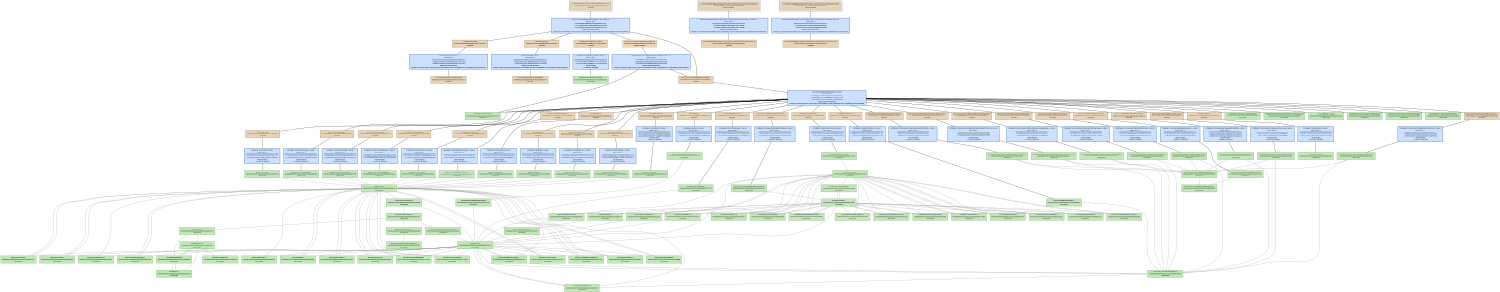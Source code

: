 digraph CocoaEventBridge {
   size = "10.000000,8.500000";
   concentrate = false;

   node [ shape = box, style = filled, color = "0.3 0.5 0.6", fillcolor = "0.3 0.2 0.9", fontname = "Monaco", fontsize = "9" ];
   n00001 [ label = "Development/CocoaEventBridge.mexmac.app\n20ce4baa96b7abb612eb6bdae2d57a17\nMissing", color = "0.1 0.5 0.5", fillcolor = "0.1 0.2 0.9", peripheries = 3 ];
   n00002 [ label = "Contents/Info.plist\n29ed70409e2059999a0ae18a71e73a57\nMissing", color = "0.1 0.5 0.5", fillcolor = "0.1 0.2 0.9" ];
   n00003 [ label = "CocoaEventBridge.build/Info.plist\n00000000000000000000000000000000\nMissing", color = "0.1 0.5 0.5", fillcolor = "0.1 0.2 0.9" ];
   n00004 [ label = "Contents/PkgInfo\n7f0003e705421eb3bf490927e79a3095\nMissing", color = "0.1 0.5 0.5", fillcolor = "0.1 0.2 0.9" ];
   n00005 [ label = "CocoaEventBridge.build/PkgInfo\n00000000000000000000000000000000\nMissing", color = "0.1 0.5 0.5", fillcolor = "0.1 0.2 0.9" ];
   n00006 [ label = "English.lproj/InfoPlist.strings\n701801e9f6d55dffd48c133108734f28\nMissing", color = "0.1 0.5 0.5", fillcolor = "0.1 0.2 0.9" ];
   n00007 [ label = "English.lproj/InfoPlist.strings\n00000000434c45840000000000000228\nUpToDate" ];
   n00008 [ label = "ppc/PsychError.o\na22350b95ec9d1e7172d6ee73fb8e883\nMissing", color = "0.1 0.5 0.5", fillcolor = "0.1 0.2 0.9" ];
   n00009 [ label = "Base/PsychError.c\n00000000434c4585000000000000563d\nUpToDate" ];
   n00010 [ label = "ppc/PsychRegisterProject.o\n1b913949cccc0c5dd168ccda21db0b36\nMissing", color = "0.1 0.5 0.5", fillcolor = "0.1 0.2 0.9" ];
   n00011 [ label = "Base/PsychRegisterProject.c\n00000000434c458500000000000012e6\nUpToDate" ];
   n00012 [ label = "ppc/PsychHelp.o\n170c326c6b575eaac84a5e81fdebd526\nMissing", color = "0.1 0.5 0.5", fillcolor = "0.1 0.2 0.9" ];
   n00013 [ label = "Base/PsychHelp.c\n00000000434c811d00000000000005b8\nUpToDate" ];
   n00014 [ label = "ppc/MiniBox.o\n5cca4992eb82c8d691cfcd5a9302fb20\nMissing", color = "0.1 0.5 0.5", fillcolor = "0.1 0.2 0.9" ];
   n00015 [ label = "Base/MiniBox.c\n00000000434c45850000000000000f4f\nUpToDate" ];
   n00016 [ label = "ppc/PsychMemory.o\nbd346f587d817162aaaa63a7c4c74806\nMissing", color = "0.1 0.5 0.5", fillcolor = "0.1 0.2 0.9" ];
   n00017 [ label = "Base/PsychMemory.c\n00000000434ca96200000000000003a4\nUpToDate" ];
   n00018 [ label = "ppc/ProjectTable.o\n1896107b0b6eaf4813cede1588ca403c\nMissing", color = "0.1 0.5 0.5", fillcolor = "0.1 0.2 0.9" ];
   n00019 [ label = "Base/ProjectTable.c\n00000000434c4585000000000000023a\nUpToDate" ];
   n00020 [ label = "ppc/PsychInit.o\n50bc90f3d05872befecd09bc6d07b82d\nMissing", color = "0.1 0.5 0.5", fillcolor = "0.1 0.2 0.9" ];
   n00021 [ label = "Base/PsychInit.c\n00000000434c45850000000000000759\nUpToDate" ];
   n00022 [ label = "ppc/PsychTimeGlue.o\n332caee6422e384006ae25adf3f35932\nMissing", color = "0.1 0.5 0.5", fillcolor = "0.1 0.2 0.9" ];
   n00023 [ label = "Base/PsychTimeGlue.c\n000000004355ef98000000000000157f\nUpToDate" ];
   n00024 [ label = "ppc/PsychStructGlue.o\nc714dd2fed5c61b7072afdddc800b7f3\nMissing", color = "0.1 0.5 0.5", fillcolor = "0.1 0.2 0.9" ];
   n00025 [ label = "Base/PsychStructGlue.c\n00000000434c45850000000000002bb8\nUpToDate" ];
   n00026 [ label = "ppc/PsychVersioning.o\n109d86f899aee0347c8f9a9daf97411a\nMissing", color = "0.1 0.5 0.5", fillcolor = "0.1 0.2 0.9" ];
   n00027 [ label = "Base/PsychVersioning.c\n000000004355688200000000000014ee\nUpToDate" ];
   n00028 [ label = "ppc/MODULEVersion.o\nb6fc28f5a472b66e9878a6d7b891fa7f\nMissing", color = "0.1 0.5 0.5", fillcolor = "0.1 0.2 0.9" ];
   n00029 [ label = "Screen/MODULEVersion.c\n000000004354a112000000000000124e\nUpToDate" ];
   n00030 [ label = "ppc/PsychScriptingGlue.o\nd19eb0a6fe876761867ce52d65076fdb\nMissing", color = "0.1 0.5 0.5", fillcolor = "0.1 0.2 0.9" ];
   n00031 [ label = "Base/PsychScriptingGlue.c\n00000000434c458500000000000105c5\nUpToDate" ];
   n00032 [ label = "ppc/mexversion.o\ncf8581c2c56a7fb4a40172ea465367b1\nMissing", color = "0.1 0.5 0.5", fillcolor = "0.1 0.2 0.9" ];
   n00033 [ label = "src/mexversion.c\n000000004332d94600000000000002d2\nUpToDate" ];
   n00034 [ label = "ppc/RegisterProject.o\nbde0337140effc83fccc843a789117fd\nMissing", color = "0.1 0.5 0.5", fillcolor = "0.1 0.2 0.9" ];
   n00035 [ label = "GetChar/RegisterProject.c\n00000000434c45850000000000000617\nUpToDate" ];
   n00036 [ label = "ppc/Events.o\n674d4d60c196395beefee22ceefe009d\nMissing", color = "0.1 0.5 0.5", fillcolor = "0.1 0.2 0.9" ];
   n00037 [ label = "OS9ToolboxFragments/Events.c\n00000000434c458500000000000005e9\nUpToDate" ];
   n00038 [ label = "ppc/PsychAuthors.o\n1162a8b55abf76b9130899df6d7dbf56\nMissing", color = "0.1 0.5 0.5", fillcolor = "0.1 0.2 0.9" ];
   n00039 [ label = "Base/PsychAuthors.c\n00000000434c81430000000000000d3b\nUpToDate" ];
   n00040 [ label = "ppc/CocoaEventBridgeHelpers.o\nbcec84ea5736ea1593b90d69041ff06d\nMissing", color = "0.1 0.5 0.5", fillcolor = "0.1 0.2 0.9" ];
   n00041 [ label = "GetChar/CocoaEventBridgeHelpers.c\n00000000434c4585000000000000187b\nUpToDate" ];
   n00042 [ label = "ppc/COCOAEVENTBRIDGEGetChar.o\n05a6fc20acdd7bdc183c397718642031\nMissing", color = "0.1 0.5 0.5", fillcolor = "0.1 0.2 0.9" ];
   n00043 [ label = "GetChar/COCOAEVENTBRIDGEGetChar.c\n00000000434c45850000000000002197\nUpToDate" ];
   n00044 [ label = "ppc/CocoaEventBridgeExitFunction.o\n64c99165918725a01bd33b1401328c1a\nMissing", color = "0.1 0.5 0.5", fillcolor = "0.1 0.2 0.9" ];
   n00045 [ label = "GetChar/CocoaEventBridgeExitFunction.c\n00000000434c458500000000000001f4\nUpToDate" ];
   n00046 [ label = "ppc/COCOAEVENTBRIDGECharAvail.o\ncd661a94b22688cfc6b7cb20e7ffb956\nMissing", color = "0.1 0.5 0.5", fillcolor = "0.1 0.2 0.9" ];
   n00047 [ label = "GetChar/COCOAEVENTBRIDGECharAvail.c\n00000000434c458500000000000006e8\nUpToDate" ];
   n00048 [ label = "ppc/COCOAEVENTBRIDGEFlushChars.o\n37d047ba671052557809605f185979e2\nMissing", color = "0.1 0.5 0.5", fillcolor = "0.1 0.2 0.9" ];
   n00049 [ label = "GetChar/COCOAEVENTBRIDGEFlushChars.c\n00000000434c458500000000000005df\nUpToDate" ];
   n00050 [ label = "ppc/COCOAEVENTBRIDGEListenForChars.o\nf0bad345c15e0f45c82d09dc3f12b0fd\nMissing", color = "0.1 0.5 0.5", fillcolor = "0.1 0.2 0.9" ];
   n00051 [ label = "GetChar/COCOAEVENTBRIDGEListenForChars.c\n00000000434c458500000000000009b1\nUpToDate" ];
   n00052 [ label = "ppc/COCOAEVENTBRIDGEStopListenForChars.o\n5ed95d766f872c946946c696b533275a\nMissing", color = "0.1 0.5 0.5", fillcolor = "0.1 0.2 0.9" ];
   n00053 [ label = "GetChar/COCOAEVENTBRIDGEStopListenForChars.c\n00000000434c45850000000000000a2f\nUpToDate" ];
   n00054 [ label = "ppc/CocoaEventBridgeSynopsis.o\nf234541ee23780067a846ca926506b59\nMissing", color = "0.1 0.5 0.5", fillcolor = "0.1 0.2 0.9" ];
   n00055 [ label = "GetChar/CocoaEventBridgeSynopsis.c\n00000000434c458500000000000005ec\nUpToDate" ];
   n00056 [ label = "ppc/COCOAEVENTBRIDGERevertKeyWindow.o\n07944fde5b7a6aaaa06895cb33fbdd59\nMissing", color = "0.1 0.5 0.5", fillcolor = "0.1 0.2 0.9" ];
   n00057 [ label = "GetChar/COCOAEVENTBRIDGERevertKeyWindow.c\n00000000434c4585000000000000053e\nUpToDate" ];
   n00058 [ label = "ppc/COCOAEVENTBRIDGEPathToBundle.o\nf62d0902e52476f5aa3d7a10752273bf\nMissing", color = "0.1 0.5 0.5", fillcolor = "0.1 0.2 0.9" ];
   n00059 [ label = "GetChar/COCOAEVENTBRIDGEPathToBundle.c\n00000000434c4585000000000000093a\nUpToDate" ];
   n00060 [ label = "MacOS/CocoaEventBridge.mexmac\na37a8be0e11b2a526a872cb71fb108c7\nMissing", color = "0.1 0.5 0.5", fillcolor = "0.1 0.2 0.9" ];
   n00061 [ label = "Frameworks/OpenGL.framework[C]\n00000000434ac55900000000000000ee\nUpToDate" ];
   n00062 [ label = "Frameworks/ApplicationServices.framework[C]\n00000000434ac53300000000000000ee\nUpToDate" ];
   n00063 [ label = "2.95.2/libstdc++.a[C]\n00000000434abb590000000000075c68\nUpToDate" ];
   n00064 [ label = "Frameworks/CoreAudio.framework[C]\n00000000434ac55b00000000000000cc\nUpToDate" ];
   n00065 [ label = "Frameworks/CoreServices.framework[C]\n00000000434ac53600000000000000ee\nUpToDate" ];
   n00066 [ label = "Frameworks/Carbon.framework[C]\n00000000434ac53300000000000000ee\nUpToDate" ];
   n00067 [ label = "mac/mexFunction.map\n000000004332d946000000000000012e\nUpToDate" ];
   n00068 [ label = "<CocoaEventBridge.build/Script-2FD6154907306666008DA6B4.sh>[A]\nb1bd235d4e6c778af6cf47c44c7d6dfc\nDepsUpdated", color = "0.1 0.5 0.5", fillcolor = "0.1 0.2 0.9", peripheries = 3 ];
   n00069 [ label = "CocoaEventBridge.build/Script-2FD6154907306666008DA6B4.sh\n00000000000000000000000000000000\nMissing", color = "0.1 0.5 0.5", fillcolor = "0.1 0.2 0.9" ];
   n00070 [ label = "<CocoaEventBridge.build/Script-2FD6154A07306666008DA6B4.sh>[A]\n574f981e69a912d222ffbea8343aa268\nDepsUpdated", color = "0.1 0.5 0.5", fillcolor = "0.1 0.2 0.9", peripheries = 3 ];
   n00071 [ label = "CocoaEventBridge.build/Script-2FD6154A07306666008DA6B4.sh\n00000000000000000000000000000000\nMissing", color = "0.1 0.5 0.5", fillcolor = "0.1 0.2 0.9" ];
   n00072 [ label = "<MacOS/CocoaEventBridge.mexmac>\n24535fa37ea7883c0a936373875f1ca8\nDepsUpdated", color = "0.1 0.5 0.5", fillcolor = "0.1 0.2 0.9", style = "filled,dashed" ];
   n00073 [ label = "Base/Psych.h\n00000000435548b60000000000000410\nUpToDate" ];
   n00074 [ label = "Base/PsychConstants.h\n00000000435548d4000000000000080d\nUpToDate" ];
   n00075 [ label = "Base/MiniBox.h\n00000000435548d400000000000004d6\nUpToDate" ];
   n00076 [ label = "Base/ProjectTable.h\n00000000435548d400000000000002f6\nUpToDate" ];
   n00077 [ label = "Base/PsychError.h\n00000000435548d40000000000001fe7\nUpToDate" ];
   n00078 [ label = "Base/PsychScriptingGlue.h\n00000000435548f30000000000001a37\nUpToDate" ];
   n00079 [ label = "Base/PsychStructGlue.h\n000000004355496c0000000000000bcc\nUpToDate" ];
   n00080 [ label = "Base/PsychCellGlue.h\n00000000434c458500000000000005c5\nUpToDate" ];
   n00081 [ label = "Base/PsychRegisterProject.h\n00000000435548d400000000000003f1\nUpToDate" ];
   n00082 [ label = "Base/PsychAuthors.h\n00000000435548d400000000000005e9\nUpToDate" ];
   n00083 [ label = "Base/PsychVersioning.h\n00000000435548f300000000000004dd\nUpToDate" ];
   n00084 [ label = "Base/PsychHelp.h\n00000000434c45850000000000000357\nUpToDate" ];
   n00085 [ label = "Base/PsychInit.h\n00000000435548f300000000000002db\nUpToDate" ];
   n00086 [ label = "Base/PsychMemory.h\n00000000435548d40000000000000473\nUpToDate" ];
   n00087 [ label = "Base/PsychTimeGlue.h\n000000004355ef010000000000000483\nUpToDate" ];
   n00088 [ label = "Base/PsychInstrument.h\n00000000435548d400000000000001a8\nUpToDate" ];
   n00089 [ label = "GetChar/RegisterProject.h\n00000000434c458500000000000001c8\nUpToDate" ];
   n00090 [ label = "Base/TimeLists.h\n00000000435548f300000000000002a9\nUpToDate" ];
   n00091 [ label = "Base/PsychIncludes.h\n00000000435548d4000000000000074c\nUpToDate" ];
   n00092 [ label = "Base/PsychPlatform.h\n00000000435548d40000000000000589\nUpToDate" ];
   n00093 [ label = "include/mex.h\n000000004332d9460000000000003742\nUpToDate" ];
   n00094 [ label = "OS9ToolboxFragments/Events.h\n00000000434c45850000000000000236\nUpToDate" ];
   n00095 [ label = "Base/PsychPlatformConstants.h\n000000004355492f000000000000070e\nUpToDate" ];
   n00096 [ label = "include/matrix.h\n000000004332d9460000000000009ff2\nUpToDate" ];
   n00097 [ label = "include/mwdebug.h\n000000004332d9460000000000002b3c\nUpToDate" ];
   n00098 [ label = "include/tmwtypes.h\n000000004332d946000000000000458d\nUpToDate" ];
   n00099 [ label = "include/mat.h\n000000004332d94600000000000023ab\nUpToDate" ];
   n00100 [ label = "Base/Psych.h\n00000000435548b60000000000000410\nUpToDate" ];
   n00101 [ label = "GetChar/CocoaEventBridge.h\n00000000434c458500000000000003ea\nUpToDate" ];
   n00102 [ label = "Screen/Screen.h\n000000004355f28e00000000000012e0\nUpToDate" ];
   n00103 [ label = "Screen/PsychRects.h\n00000000434c458500000000000005d5\nUpToDate" ];
   n00104 [ label = "Screen/ScreenTypes.h\n00000000434c458500000000000013b6\nUpToDate" ];
   n00105 [ label = "Screen/PsychVideoGlue.h\n00000000434c458500000000000005d4\nUpToDate" ];
   n00106 [ label = "Screen/PsychScreenGlue.h\n00000000434c45850000000000000d6d\nUpToDate" ];
   n00107 [ label = "Screen/PsychWindowTextGlue.h\n00000000434c458500000000000008ee\nUpToDate" ];
   n00108 [ label = "Screen/WindowBank.h\n000000004355e68c0000000000001b31\nUpToDate" ];
   n00109 [ label = "Screen/PsychWindowGlue.h\n000000004355e21f0000000000000a66\nUpToDate" ];
   n00110 [ label = "Screen/PsychTextureSupport.h\n000000004355a03b0000000000000370\nUpToDate" ];
   n00111 [ label = "Screen/PsychAlphaBlending.h\n00000000434c458500000000000004fb\nUpToDate" ];
   n00112 [ label = "Screen/ScreenArguments.h\n00000000434c45850000000000000ca3\nUpToDate" ];
   n00113 [ label = "Screen/RegisterProject.h\n00000000434c45850000000000000284\nUpToDate" ];
   n00114 [ label = "Screen/WindowHelpers.h\n00000000434c45850000000000000773\nUpToDate" ];
   n00115 [ label = "Fonts/PsychFontGlue.h\n00000000434c45850000000000000e47\nUpToDate" ];
   n00116 [ label = "Fonts/ScreenFontGlue.h\n00000000434c45850000000000000260\nUpToDate" ];
   n00117 [ label = "Fonts/FontInfo.h\n00000000434c45850000000000000ef4\nUpToDate" ];
   n00118 [ label = "Screen/ScreenPreferenceState.h\n000000004355d9f300000000000006ba\nUpToDate" ];
   n00119 [ label = "Screen/Screen.h\n000000004355f28e00000000000012e0\nUpToDate" ];
   n00120 [ label = "Fonts/PsychFontGlue.h\n00000000434c45850000000000000e47\nUpToDate" ];
   n00121 [ label = "OS9ToolboxFragments/Events.h\n00000000434c45850000000000000236\nUpToDate" ];
   n00122 [ label = "GetChar/CocoaEventBridgeHelpers.h\n00000000434c458500000000000004b2\nUpToDate" ];
   n00123 [ label = "GetChar/EventBridgeBundleHeader.h\n00000000434c45850000000000000474\nUpToDate" ];

   node [ shape = box, style = "filled,bold", color = "0.7 0.5 0.7", fillcolor = "0.7 0.2 1.0", fontname = "Monaco", fontsize = "9" ];
   c00001 [ label = "PBXCp Info.plist <wt:0>\nwaitCount: 0\n00000000000000000000000000000000\n^ 29ed70409e2059999a0ae18a71e73a57\n= 29ed70409e2059999a0ae18a71e73a57\nIndirectlyNeedsToRun\nNeeds to run because at least one of the inputs to the command are scheduled to be updated.", color = "0.6 0.5 0.7", fillcolor = "0.6 0.2 1.0" ];
   c00002 [ label = "PBXCp PkgInfo <wt:0>\nwaitCount: 0\n00000000000000000000000000000000\n^ 7f0003e705421eb3bf490927e79a3095\n= 7f0003e705421eb3bf490927e79a3095\nIndirectlyNeedsToRun\nNeeds to run because at least one of the inputs to the command are scheduled to be updated.", color = "0.6 0.5 0.7", fillcolor = "0.6 0.2 1.0" ];
   c00003 [ label = "CpResource InfoPlist.strings <wt:4>\nwaitCount: 0\n00000000000000000000000000000000\n^ 701801e9f6d55dffd48c133108734f28\n= 701801e9f6d55dffd48c133108734f28\nNeedsToRun\n1 output is missing", color = "0.6 0.5 0.7", fillcolor = "0.6 0.2 1.0" ];
   c00004 [ label = "CompileC PsychError.o <wt:6>\nwaitCount: 0\n000000004355492f0000000000004529\n^ a22350b91d9c98c8172d6ee73fb8adaa\n= a22350b95ec9d1e7172d6ee73fb8e883\nNeedsToRun\n1 output is missing", color = "0.6 0.5 0.7", fillcolor = "0.6 0.2 1.0" ];
   c00005 [ label = "CompileC PsychRegisterProject.o <wt:6>\nwaitCount: 0\n000000004355492f00000000000001f2\n^ 1b9139498f994572d168ccda21db0ac4\n= 1b913949cccc0c5dd168ccda21db0b36\nNeedsToRun\n1 output is missing", color = "0.6 0.5 0.7", fillcolor = "0.6 0.2 1.0" ];
   c00006 [ label = "CompileC PsychHelp.o <wt:6>\nwaitCount: 0\n0000000043558db700000000000016ac\n^ 170c326c2802d31dc84a5e81fdebc38a\n= 170c326c6b575eaac84a5e81fdebd526\nNeedsToRun\n1 output is missing", color = "0.6 0.5 0.7", fillcolor = "0.6 0.2 1.0" ];
   c00007 [ label = "CompileC MiniBox.o <wt:6>\nwaitCount: 0\n000000004355492f0000000000001c5b\n^ 5cca4992a8d781f991cfcd5a9302e77b\n= 5cca4992eb82c8d691cfcd5a9302fb20\nNeedsToRun\n1 output is missing", color = "0.6 0.5 0.7", fillcolor = "0.6 0.2 1.0" ];
   c00008 [ label = "CompileC PsychMemory.o <wt:6>\nwaitCount: 0\n000000004355a5c800000000000010b0\n^ bd346f583ed4d4aaaaaa63a7c4c758b6\n= bd346f587d817162aaaa63a7c4c74806\nNeedsToRun\n1 output is missing", color = "0.6 0.5 0.7", fillcolor = "0.6 0.2 1.0" ];
   c00009 [ label = "CompileC ProjectTable.o <wt:6>\nwaitCount: 0\n000000004355492f000000000000112e\n^ 1896107b483be66713cede1588ca5112\n= 1896107b0b6eaf4813cede1588ca403c\nNeedsToRun\n1 output is missing", color = "0.6 0.5 0.7", fillcolor = "0.6 0.2 1.0" ];
   c00010 [ label = "CompileC PsychInit.o <wt:6>\nwaitCount: 0\n000000004355492f000000000000144d\n^ 50bc90f3930d3b91fecd09bc6d07ac60\n= 50bc90f3d05872befecd09bc6d07b82d\nNeedsToRun\n1 output is missing", color = "0.6 0.5 0.7", fillcolor = "0.6 0.2 1.0" ];
   c00011 [ label = "CompileC PsychTimeGlue.o <wt:6>\nwaitCount: 0\n000000004355ee420000000000001282\n^ 332caee6017bd60206ae25adf3f34bb0\n= 332caee6422e384006ae25adf3f35932\nNeedsToRun\n1 output is missing", color = "0.6 0.5 0.7", fillcolor = "0.6 0.2 1.0" ];
   c00012 [ label = "CompileC PsychStructGlue.o <wt:6>\nwaitCount: 0\n000000004355492f00000000000038ac\n^ c714dd2fae092898072afdddc8008f5f\n= c714dd2fed5c61b7072afdddc800b7f3\nNeedsToRun\n1 output is missing", color = "0.6 0.5 0.7", fillcolor = "0.6 0.2 1.0" ];
   c00013 [ label = "CompileC PsychVersioning.o <wt:6>\nwaitCount: 0\n00000000434c642800000000000007fa\n^ 109d86f8dae2841c7c8f9a9daf9746e0\n= 109d86f899aee0347c8f9a9daf97411a\nNeedsToRun\n1 output is missing", color = "0.6 0.5 0.7", fillcolor = "0.6 0.2 1.0" ];
   c00014 [ label = "CompileC MODULEVersion.o <wt:6>\nwaitCount: 0\n000000004354a112000000000000124e\n^ b6fc28f5e726177c9878a6d7b891e831\n= b6fc28f5a472b66e9878a6d7b891fa7f\nNeedsToRun\n1 output is missing", color = "0.6 0.5 0.7", fillcolor = "0.6 0.2 1.0" ];
   c00015 [ label = "CompileC PsychScriptingGlue.o <wt:6>\nwaitCount: 0\n000000004355492f00000000000116d1\n^ d19eb0a6bdd22e4e867ce52d6506790a\n= d19eb0a6fe876761867ce52d65076fdb\nNeedsToRun\n1 output is missing", color = "0.6 0.5 0.7", fillcolor = "0.6 0.2 1.0" ];
   c00016 [ label = "CompileC mexversion.o <wt:6>\nwaitCount: 0\n000000004332d94600000000000002d2\n^ cf8581c28658a6f2a40172ea46536563\n= cf8581c2c56a7fb4a40172ea465367b1\nNeedsToRun\n1 output is missing", color = "0.6 0.5 0.7", fillcolor = "0.6 0.2 1.0" ];
   c00017 [ label = "CompileC RegisterProject.o <wt:6>\nwaitCount: 0\n000000004355ef01000000000000017e\n^ bde0337103ba1382fccc843a78911683\n= bde0337140effc83fccc843a789117fd\nNeedsToRun\n1 output is missing", color = "0.6 0.5 0.7", fillcolor = "0.6 0.2 1.0" ];
   c00018 [ label = "CompileC Events.o <wt:6>\nwaitCount: 0\n00000000000001da0000000000000022\n^ 674d4d60c1963881eefee22ceefe00bf\n= 674d4d60c196395beefee22ceefe009d\nNeedsToRun\n1 output is missing", color = "0.6 0.5 0.7", fillcolor = "0.6 0.2 1.0" ];
   c00019 [ label = "CompileC PsychAuthors.o <wt:6>\nwaitCount: 0\n0000000043558de90000000000001e2f\n^ 1162a8b519eafb50130899df6d7da179\n= 1162a8b55abf76b9130899df6d7dbf56\nNeedsToRun\n1 output is missing", color = "0.6 0.5 0.7", fillcolor = "0.6 0.2 1.0" ];
   c00020 [ label = "CompileC CocoaEventBridgeHelpers.o <wt:6>\nwaitCount: 0\n00000000000000000000000000001cc9\n^ bcec84ea5736ea1593b90d69041feca4\n= bcec84ea5736ea1593b90d69041ff06d\nNeedsToRun\n1 output is missing", color = "0.6 0.5 0.7", fillcolor = "0.6 0.2 1.0" ];
   c00021 [ label = "CompileC COCOAEVENTBRIDGEGetChar.o <wt:6>\nwaitCount: 0\n000000004355ef010000000000002638\n^ 05a6fc20ef8894dd183c397718640609\n= 05a6fc20acdd7bdc183c397718642031\nNeedsToRun\n1 output is missing", color = "0.6 0.5 0.7", fillcolor = "0.6 0.2 1.0" ];
   c00022 [ label = "CompileC CocoaEventBridgeExitFunction.o <wt:6>\nwaitCount: 0\n000000004355ef01000000000000065b\n^ 64c99165d2d2caa11bd33b1401328a41\n= 64c99165918725a01bd33b1401328c1a\nNeedsToRun\n1 output is missing", color = "0.6 0.5 0.7", fillcolor = "0.6 0.2 1.0" ];
   c00023 [ label = "CompileC COCOAEVENTBRIDGECharAvail.o <wt:6>\nwaitCount: 0\n000000004355ef010000000000000147\n^ cd661a94f17367cec6b7cb20e7ffb811\n= cd661a94b22688cfc6b7cb20e7ffb956\nNeedsToRun\n1 output is missing", color = "0.6 0.5 0.7", fillcolor = "0.6 0.2 1.0" ];
   c00024 [ label = "CompileC COCOAEVENTBRIDGEFlushChars.o <wt:6>\nwaitCount: 0\n000000004355ef010000000000000270\n^ 37d047ba2445bd547809605f18597b92\n= 37d047ba671052557809605f185979e2\nNeedsToRun\n1 output is missing", color = "0.6 0.5 0.7", fillcolor = "0.6 0.2 1.0" ];
   c00025 [ label = "CompileC COCOAEVENTBRIDGEListenForChars.o <wt:6>\nwaitCount: 0\n000000004355ef010000000000000e1e\n^ f0bad345820be044c82d09dc3f12bee3\n= f0bad345c15e0f45c82d09dc3f12b0fd\nNeedsToRun\n1 output is missing", color = "0.6 0.5 0.7", fillcolor = "0.6 0.2 1.0" ];
   c00026 [ label = "CompileC COCOAEVENTBRIDGEStopListenForChars.o <wt:6>\nwaitCount: 0\n000000004355ef010000000000000d80\n^ 5ed95d762cd2c3956946c696b5332ada\n= 5ed95d766f872c946946c696b533275a\nNeedsToRun\n1 output is missing", color = "0.6 0.5 0.7", fillcolor = "0.6 0.2 1.0" ];
   c00027 [ label = "CompileC CocoaEventBridgeSynopsis.o <wt:6>\nwaitCount: 0\n0000000000007c810000000000000183\n^ f234541ee237fc877a846ca926506ada\n= f234541ee23780067a846ca926506b59\nNeedsToRun\n1 output is missing", color = "0.6 0.5 0.7", fillcolor = "0.6 0.2 1.0" ];
   c00028 [ label = "CompileC COCOAEVENTBRIDGERevertKeyWindow.o <wt:6>\nwaitCount: 0\n000000004355ef010000000000000291\n^ 07944fde182f85aba06895cb33fbdfc8\n= 07944fde5b7a6aaaa06895cb33fbdd59\nNeedsToRun\n1 output is missing", color = "0.6 0.5 0.7", fillcolor = "0.6 0.2 1.0" ];
   c00029 [ label = "CompileC COCOAEVENTBRIDGEPathToBundle.o <wt:6>\nwaitCount: 0\n000000004355ef010000000000000e95\n^ f62d0902a67199f4aa3d7a1075227d2a\n= f62d0902e52476f5aa3d7a10752273bf\nNeedsToRun\n1 output is missing", color = "0.6 0.5 0.7", fillcolor = "0.6 0.2 1.0" ];
   c00030 [ label = "Ld CocoaEventBridge.mexmac <wt:6>\nwaitCount: 0\n0a3cefaac83a351be10fe191ad731b3c\n^ a946644a29211f498b88cd26b2c213fb\n= a37a8be0e11b2a526a872cb71fb108c7\nIndirectlyNeedsToRun\nNeeds to run because at least one of the inputs to the command are scheduled to be updated.", color = "0.6 0.5 0.7", fillcolor = "0.6 0.2 1.0" ];
   c00031 [ label = "PhaseScriptExecution Script-2FD6154907306666008DA6B4.sh <wt:10>\nwaitCount: 0\n00000000000000000000000000000000\n^ b1bd235d4e6c778af6cf47c44c7d6dfc\n= b1bd235d4e6c778af6cf47c44c7d6dfc\nIndirectlyNeedsToRun\nNeeds to run because at least one of the inputs to the command are scheduled to be updated.", color = "0.6 0.5 0.7", fillcolor = "0.6 0.2 1.0" ];
   c00032 [ label = "PhaseScriptExecution Script-2FD6154A07306666008DA6B4.sh <wt:12>\nwaitCount: 0\n00000000000000000000000000000000\n^ 574f981e69a912d222ffbea8343aa268\n= 574f981e69a912d222ffbea8343aa268\nIndirectlyNeedsToRun\nNeeds to run because at least one of the inputs to the command are scheduled to be updated.", color = "0.6 0.5 0.7", fillcolor = "0.6 0.2 1.0" ];
   c00033 [ label = "EditSymbols CocoaEventBridge.mexmac <wt:13>\nwaitCount: 0\na37a8be0a229f3146a872cb71fb109e9\n^ 8729d443dc8e7b2860144fc498ee1541\n= 24535fa37ea7883c0a936373875f1ca8\nIndirectlyNeedsToRun\nNeeds to run because at least one of the inputs to the command are scheduled to be updated.", color = "0.6 0.5 0.7", fillcolor = "0.6 0.2 1.0" ];
   c00034 [ label = "Touch CocoaEventBridge.mexmac.app <wt:14>\nwaitCount: 0\na1dca60df20bb8bb91dbb45806e05185\n^ 8112eda764bc130d8330df82e4352b92\n= 20ce4baa96b7abb612eb6bdae2d57a17\nIndirectlyNeedsToRun\nNeeds to run because at least one of the inputs to the command are scheduled to be updated.", color = "0.6 0.5 0.7", fillcolor = "0.6 0.2 1.0" ];

   edge [ style = solid, color = black, arrowhead = none, arrowtail = normal ];
   n00001 -> { c00034 };
   n00002 -> { c00001 };
   n00004 -> { c00002 };
   n00006 -> { c00003 };
   n00008 -> { c00004 };
   n00010 -> { c00005 };
   n00012 -> { c00006 };
   n00014 -> { c00007 };
   n00016 -> { c00008 };
   n00018 -> { c00009 };
   n00020 -> { c00010 };
   n00022 -> { c00011 };
   n00024 -> { c00012 };
   n00026 -> { c00013 };
   n00028 -> { c00014 };
   n00030 -> { c00015 };
   n00032 -> { c00016 };
   n00034 -> { c00017 };
   n00036 -> { c00018 };
   n00038 -> { c00019 };
   n00040 -> { c00020 };
   n00042 -> { c00021 };
   n00044 -> { c00022 };
   n00046 -> { c00023 };
   n00048 -> { c00024 };
   n00050 -> { c00025 };
   n00052 -> { c00026 };
   n00054 -> { c00027 };
   n00056 -> { c00028 };
   n00058 -> { c00029 };
   n00060 -> { c00030 };
   n00068 -> { c00031 };
   n00070 -> { c00032 };
   n00072 -> { c00033 };
   c00001 -> { n00003 };
   c00002 -> { n00005 n00005 };
   c00003 -> { n00007 n00007 };
   c00004 -> { n00009 };
   c00005 -> { n00011 };
   c00006 -> { n00013 };
   c00007 -> { n00015 };
   c00008 -> { n00017 };
   c00009 -> { n00019 };
   c00010 -> { n00021 };
   c00011 -> { n00023 };
   c00012 -> { n00025 };
   c00013 -> { n00027 };
   c00014 -> { n00029 };
   c00015 -> { n00031 };
   c00016 -> { n00033 };
   c00017 -> { n00035 };
   c00018 -> { n00037 };
   c00019 -> { n00039 };
   c00020 -> { n00041 };
   c00021 -> { n00043 };
   c00022 -> { n00045 };
   c00023 -> { n00047 };
   c00024 -> { n00049 };
   c00025 -> { n00051 };
   c00026 -> { n00053 };
   c00027 -> { n00055 };
   c00028 -> { n00057 };
   c00029 -> { n00059 };
   c00030 -> { n00008 n00010 n00012 n00014 n00016 n00018 n00020 n00022 n00024 n00026 n00028 n00030 n00032 n00034 n00036 n00038 n00040 n00042 n00044 n00046 n00048 n00050 n00052 n00054 n00056 n00058 n00061 n00062 n00063 n00064 n00065 n00066 n00067 };
   c00031 -> { n00069 };
   c00032 -> { n00071 };
   c00033 -> { n00060 n00067 };
   c00034 -> { n00002 n00004 n00006 n00060 n00072 };

   edge [ style = solid, color = gray60, arrowhead = none, arrowtail = normal ];
   n00009 -> { n00073 };
   n00011 -> { n00073 };
   n00013 -> { n00073 };
   n00015 -> { n00073 };
   n00017 -> { n00073 };
   n00019 -> { n00073 };
   n00021 -> { n00073 };
   n00023 -> { n00100 };
   n00025 -> { n00073 };
   n00027 -> { n00073 };
   n00029 -> { n00102 };
   n00031 -> { n00073 };
   n00035 -> { n00101 };
   n00037 -> { n00121 };
   n00039 -> { n00073 };
   n00041 -> { n00122 };
   n00043 -> { n00123 n00101 };
   n00045 -> { n00123 n00101 };
   n00047 -> { n00123 n00101 };
   n00049 -> { n00123 n00101 };
   n00051 -> { n00123 n00101 };
   n00053 -> { n00123 n00101 };
   n00055 -> { n00119 };
   n00057 -> { n00123 n00101 };
   n00059 -> { n00123 n00101 };
   n00073 -> { n00074 n00075 n00076 n00077 n00078 n00079 n00080 n00081 n00082 n00083 n00084 n00085 n00086 n00087 n00088 n00089 n00090 };
   n00074 -> { n00091 };
   n00075 -> { n00073 };
   n00076 -> { n00073 };
   n00077 -> { n00073 };
   n00078 -> { n00073 };
   n00079 -> { n00073 };
   n00080 -> { n00073 };
   n00081 -> { n00073 };
   n00082 -> { n00073 };
   n00083 -> { n00073 };
   n00084 -> { n00073 };
   n00085 -> { n00073 };
   n00087 -> { n00100 };
   n00088 -> { n00073 };
   n00089 -> { n00100 n00101 };
   n00091 -> { n00092 n00093 n00093 n00094 n00093 };
   n00092 -> { n00095 };
   n00093 -> { n00096 n00096 n00097 };
   n00094 -> { n00100 };
   n00096 -> { n00098 n00097 };
   n00097 -> { n00096 n00099 };
   n00099 -> { n00096 n00097 };
   n00100 -> { n00074 n00075 n00076 n00077 n00078 n00079 n00080 n00081 n00082 n00083 n00084 n00085 n00086 n00087 n00088 n00089 n00090 };
   n00101 -> { n00100 n00087 };
   n00102 -> { n00100 n00103 n00104 n00105 n00106 n00107 n00108 n00109 n00110 n00111 n00112 n00113 n00114 n00115 n00116 n00117 n00118 };
   n00103 -> { n00102 };
   n00104 -> { n00102 };
   n00105 -> { n00119 };
   n00106 -> { n00119 };
   n00107 -> { n00119 };
   n00108 -> { n00102 };
   n00109 -> { n00119 };
   n00110 -> { n00119 };
   n00111 -> { n00119 };
   n00112 -> { n00102 };
   n00113 -> { n00100 n00102 };
   n00115 -> { n00100 };
   n00116 -> { n00100 };
   n00117 -> { n00120 };
   n00118 -> { n00102 };
   n00119 -> { n00100 n00103 n00104 n00105 n00106 n00107 n00108 n00109 n00110 n00111 n00112 n00113 n00114 n00115 n00116 n00117 n00118 };
   n00120 -> { n00100 };
   n00121 -> { n00100 };
   n00123 -> { n00122 };
}
